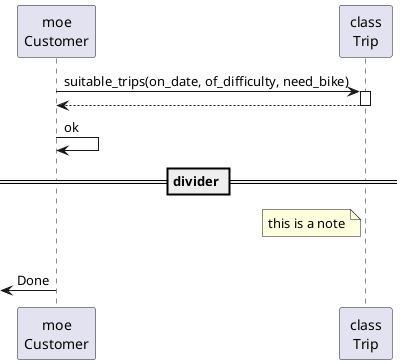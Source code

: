 
     ┌────────┐                                         ┌───────┐
     │  moe   │                                         │ class │
     │Customer│                                         │ Trip  │
     └───┬────┘                                         └───┬───┘
         │suitable_trips(on_date, of_difficulty, need_bike)┌┴┐
         │ ───────────────────────────────────────────────>│ │
         │                                                 │ │
         │                                                 │ │
         │ <─ ─ ─ ─ ─ ─ ─ ─ ─ ─ ─ ─ ─ ─ ─ ─ ─ ─ ─ ─ ─ ─ ─ ─│ │
         │                                                 └┬┘
         │────┐                                             │
         │    │ ok                                          │
         │<───┘                                             │
         │                                                  │
         │                                                  │
         │                   ╔═════════╗                    │
═════════╪═══════════════════╣ divider ╠════════════════════╪═════════
         │                   ╚═════════╝                    │
         │                                                  │
         │                                ╔════════════════╗│
         │                                ║this is a note ░║│
         │                                ╚════════════════╝│
         │                                                  │
         │                                                  │
         │                                                  │
         │                                                  │
   Done  │                                                  │
 <────────                                                  │
     ┌───┴────┐                                         ┌───┴───┐
     │  moe   │                                         │ class │
     │Customer│                                         │ Trip  │
     └────────┘                                         └───────┘

@startuml

participant "  moe  \nCustomer" as moe
participant " class \n Trip " as Trip

moe -> Trip : suitable_trips(on_date, of_difficulty, need_bike)
activate Trip
moe <-- Trip
deactivate Trip
moe -> moe : ok
== divider ==
note left of Trip: this is a note
|||
[<- moe: Done

@enduml

syntax: http://plantuml.com/sequence-diagram
